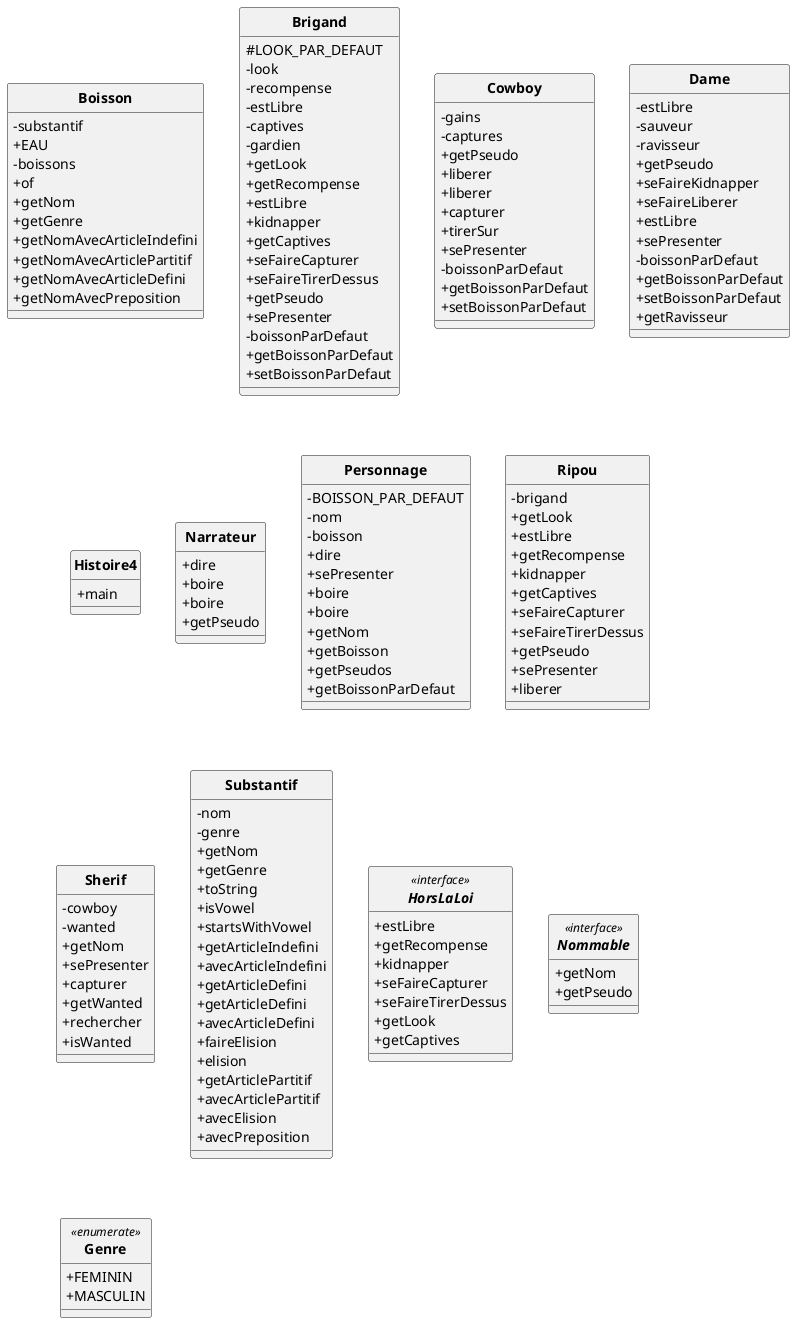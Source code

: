 @startuml
skinparam style strictuml
skinparam classFontStyle Bold
skinparam classAttributeIconSize 0
class Boisson {
  - substantif
  + EAU
  - boissons
  + of
  + getNom
  + getGenre
  + getNomAvecArticleIndefini
  + getNomAvecArticlePartitif
  + getNomAvecArticleDefini
  + getNomAvecPreposition
}

class Brigand {
  # LOOK_PAR_DEFAUT
  - look
  - recompense
  - estLibre
  - captives
  - gardien
  + getLook
  + getRecompense
  + estLibre
  + kidnapper
  + getCaptives
  + seFaireCapturer
  + seFaireTirerDessus
  + getPseudo
  + sePresenter
  - boissonParDefaut
  + getBoissonParDefaut
  + setBoissonParDefaut
}

class Cowboy {
  - gains
  - captures
  + getPseudo
  + liberer
  + liberer
  + capturer
  + tirerSur
  + sePresenter
  - boissonParDefaut
  + getBoissonParDefaut
  + setBoissonParDefaut
}

class Dame {
  - estLibre
  - sauveur
  - ravisseur
  + getPseudo
  + seFaireKidnapper
  + seFaireLiberer
  + estLibre
  + sePresenter
  - boissonParDefaut
  + getBoissonParDefaut
  + setBoissonParDefaut
  + getRavisseur
}

class Histoire4 {
  + main
}

class Narrateur {
  + dire
  + boire
  + boire
  + getPseudo
}

class Personnage {
  - BOISSON_PAR_DEFAUT
  - nom
  - boisson
  + dire
  + sePresenter
  + boire
  + boire
  + getNom
  + getBoisson
  + getPseudos
  + getBoissonParDefaut
}

class Ripou {
  - brigand
  + getLook
  + estLibre
  + getRecompense
  + kidnapper
  + getCaptives
  + seFaireCapturer
  + seFaireTirerDessus
  + getPseudo
  + sePresenter
  + liberer
}

class Sherif {
  - cowboy
  - wanted
  + getNom
  + sePresenter
  + capturer
  + getWanted
  + rechercher
  + isWanted
}

class Substantif {
  - nom
  - genre
  + getNom
  + getGenre
  + toString
  + isVowel
  + startsWithVowel
  + getArticleIndefini
  + avecArticleIndefini
  + getArticleDefini
  + getArticleDefini
  + avecArticleDefini
  + faireElision
  + elision
  + getArticlePartitif
  + avecArticlePartitif
  + avecElision
  + avecPreposition
}

interface HorsLaLoi <<interface>> {
  + estLibre
  + getRecompense
  + kidnapper
  + seFaireCapturer
  + seFaireTirerDessus
  + getLook
  + getCaptives
}

interface Nommable <<interface>> {
  + getNom
  + getPseudo
}

enum Genre <<enumerate>> {
  + FEMININ
  + MASCULIN
}

@enduml
